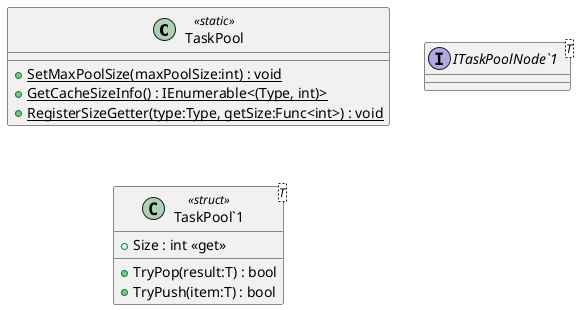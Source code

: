 @startuml
class TaskPool <<static>> {
    + {static} SetMaxPoolSize(maxPoolSize:int) : void
    + {static} GetCacheSizeInfo() : IEnumerable<(Type, int)>
    + {static} RegisterSizeGetter(type:Type, getSize:Func<int>) : void
}
interface "ITaskPoolNode`1"<T> {
}
class "TaskPool`1"<T> <<struct>> {
    + Size : int <<get>>
    + TryPop(result:T) : bool
    + TryPush(item:T) : bool
}
@enduml

